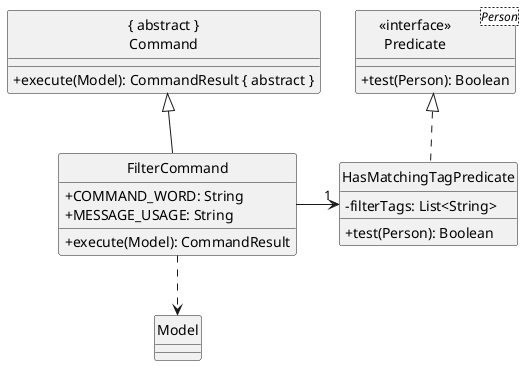 @startuml
hide circle
skinparam classAttributeIconSize 0

Class "{ abstract }\nCommand" as Command {
  +execute(Model): CommandResult { abstract }
}
Class FilterCommand {
  +COMMAND_WORD: String
  +MESSAGE_USAGE: String
  +execute(Model): CommandResult
}
Class HasMatchingTagPredicate {
  -filterTags: List<String>
  +test(Person): Boolean
}
Class "<<interface>>\nPredicate<Person>" as Predicate {
  +test(Person): Boolean
}
Class Model

FilterCommand -up-|> Command
FilterCommand -> "1" HasMatchingTagPredicate
FilterCommand .down.> Model
HasMatchingTagPredicate .up.|> Predicate

@enduml
